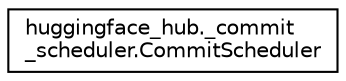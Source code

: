 digraph "Graphical Class Hierarchy"
{
 // LATEX_PDF_SIZE
  edge [fontname="Helvetica",fontsize="10",labelfontname="Helvetica",labelfontsize="10"];
  node [fontname="Helvetica",fontsize="10",shape=record];
  rankdir="LR";
  Node0 [label="huggingface_hub._commit\l_scheduler.CommitScheduler",height=0.2,width=0.4,color="black", fillcolor="white", style="filled",URL="$classhuggingface__hub_1_1__commit__scheduler_1_1CommitScheduler.html",tooltip=" "];
}
